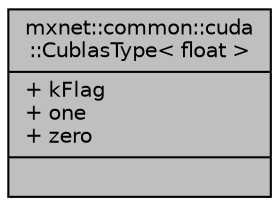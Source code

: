 digraph "mxnet::common::cuda::CublasType&lt; float &gt;"
{
 // LATEX_PDF_SIZE
  edge [fontname="Helvetica",fontsize="10",labelfontname="Helvetica",labelfontsize="10"];
  node [fontname="Helvetica",fontsize="10",shape=record];
  Node1 [label="{mxnet::common::cuda\l::CublasType\< float \>\n|+ kFlag\l+ one\l+ zero\l|}",height=0.2,width=0.4,color="black", fillcolor="grey75", style="filled", fontcolor="black",tooltip=" "];
}
